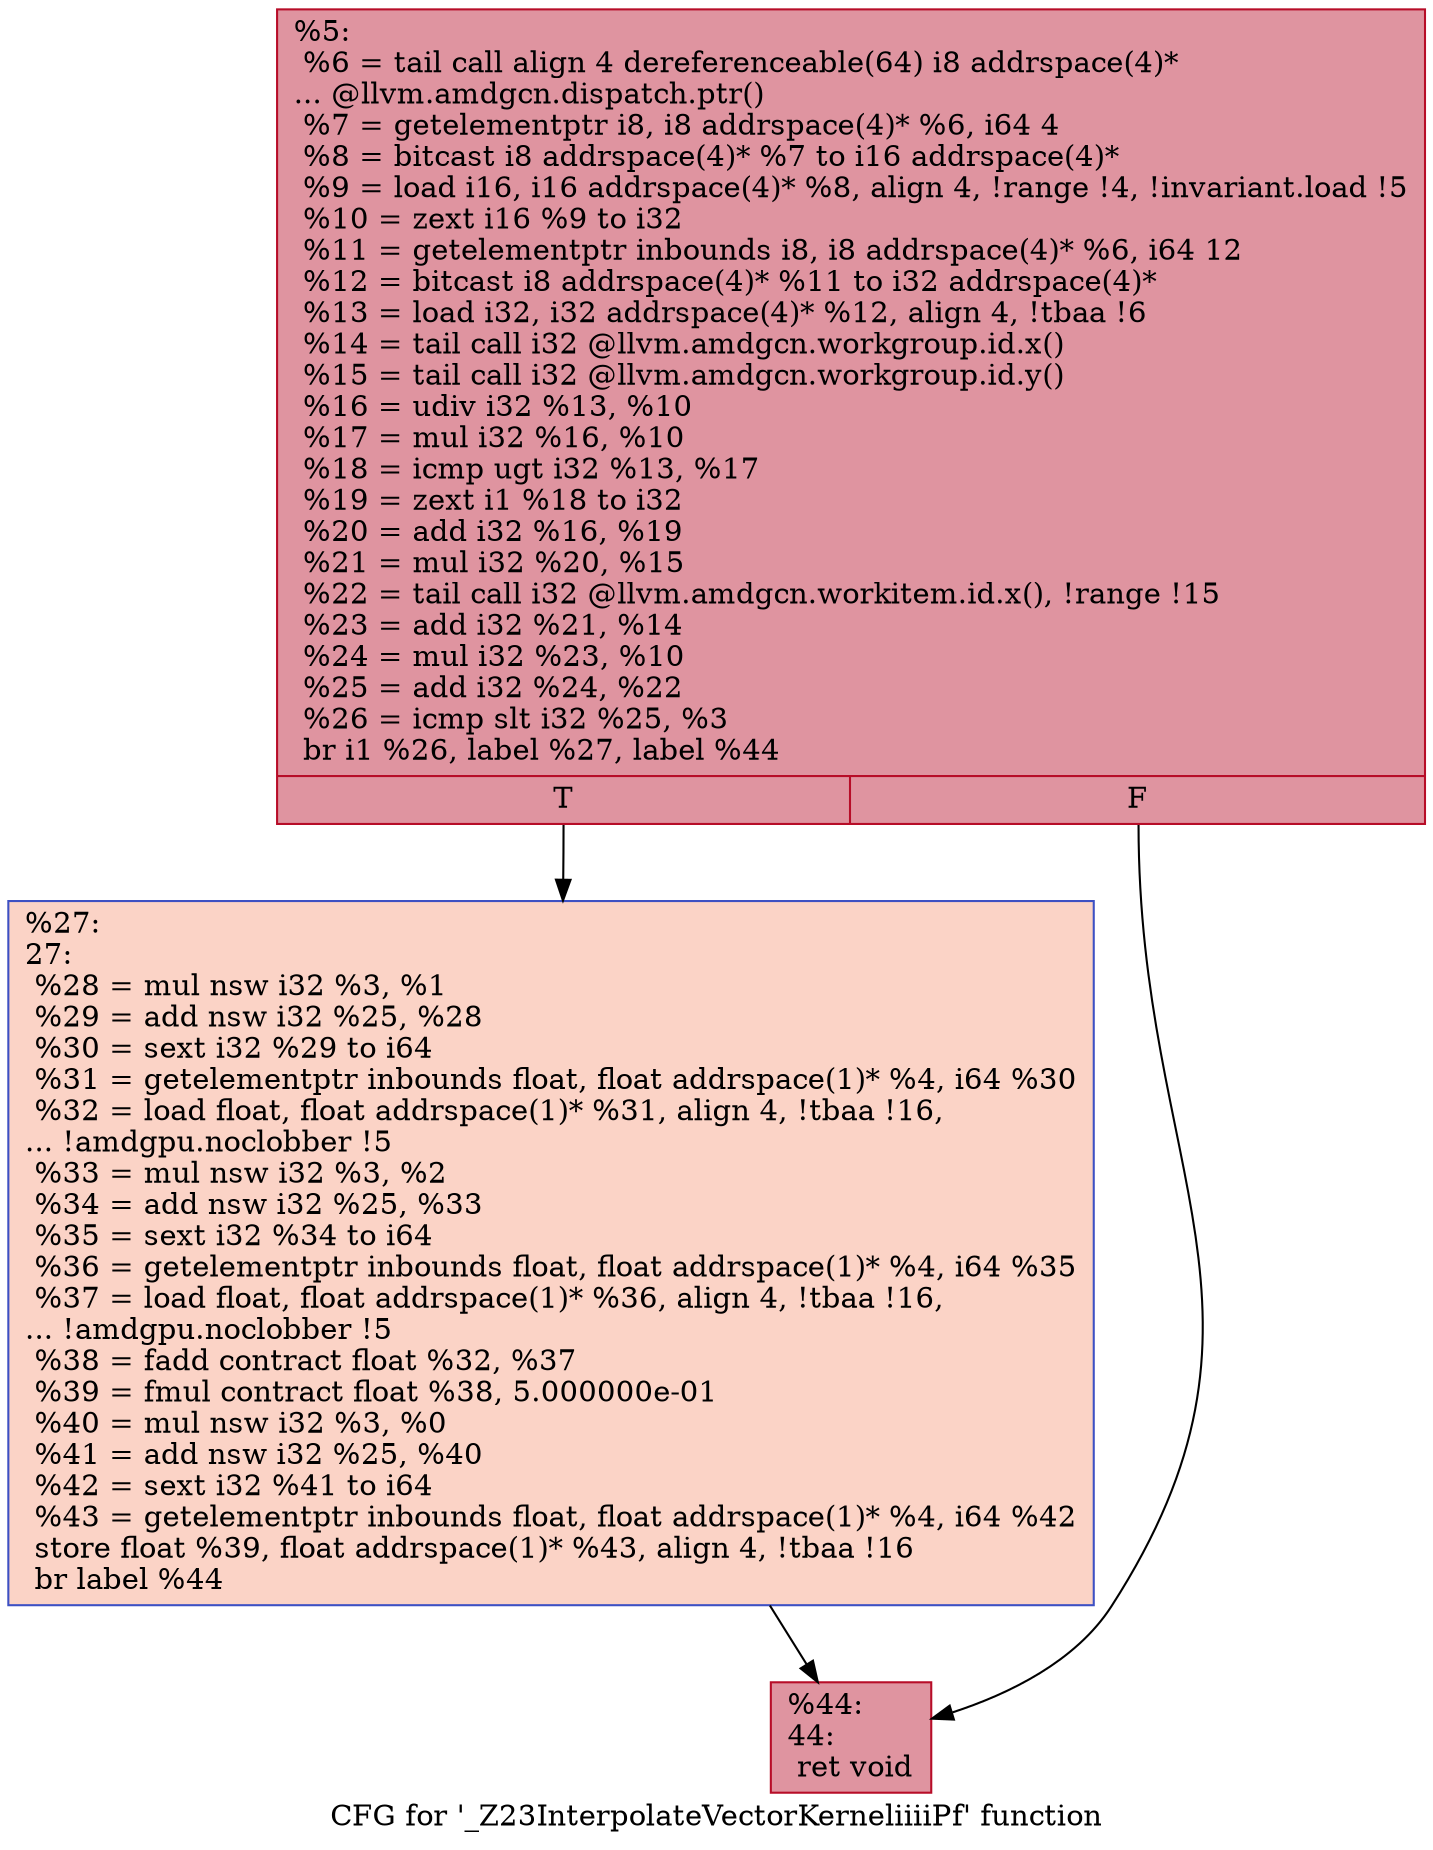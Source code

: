 digraph "CFG for '_Z23InterpolateVectorKerneliiiiPf' function" {
	label="CFG for '_Z23InterpolateVectorKerneliiiiPf' function";

	Node0x5ed3600 [shape=record,color="#b70d28ff", style=filled, fillcolor="#b70d2870",label="{%5:\l  %6 = tail call align 4 dereferenceable(64) i8 addrspace(4)*\l... @llvm.amdgcn.dispatch.ptr()\l  %7 = getelementptr i8, i8 addrspace(4)* %6, i64 4\l  %8 = bitcast i8 addrspace(4)* %7 to i16 addrspace(4)*\l  %9 = load i16, i16 addrspace(4)* %8, align 4, !range !4, !invariant.load !5\l  %10 = zext i16 %9 to i32\l  %11 = getelementptr inbounds i8, i8 addrspace(4)* %6, i64 12\l  %12 = bitcast i8 addrspace(4)* %11 to i32 addrspace(4)*\l  %13 = load i32, i32 addrspace(4)* %12, align 4, !tbaa !6\l  %14 = tail call i32 @llvm.amdgcn.workgroup.id.x()\l  %15 = tail call i32 @llvm.amdgcn.workgroup.id.y()\l  %16 = udiv i32 %13, %10\l  %17 = mul i32 %16, %10\l  %18 = icmp ugt i32 %13, %17\l  %19 = zext i1 %18 to i32\l  %20 = add i32 %16, %19\l  %21 = mul i32 %20, %15\l  %22 = tail call i32 @llvm.amdgcn.workitem.id.x(), !range !15\l  %23 = add i32 %21, %14\l  %24 = mul i32 %23, %10\l  %25 = add i32 %24, %22\l  %26 = icmp slt i32 %25, %3\l  br i1 %26, label %27, label %44\l|{<s0>T|<s1>F}}"];
	Node0x5ed3600:s0 -> Node0x5ed5e20;
	Node0x5ed3600:s1 -> Node0x5ed5eb0;
	Node0x5ed5e20 [shape=record,color="#3d50c3ff", style=filled, fillcolor="#f59c7d70",label="{%27:\l27:                                               \l  %28 = mul nsw i32 %3, %1\l  %29 = add nsw i32 %25, %28\l  %30 = sext i32 %29 to i64\l  %31 = getelementptr inbounds float, float addrspace(1)* %4, i64 %30\l  %32 = load float, float addrspace(1)* %31, align 4, !tbaa !16,\l... !amdgpu.noclobber !5\l  %33 = mul nsw i32 %3, %2\l  %34 = add nsw i32 %25, %33\l  %35 = sext i32 %34 to i64\l  %36 = getelementptr inbounds float, float addrspace(1)* %4, i64 %35\l  %37 = load float, float addrspace(1)* %36, align 4, !tbaa !16,\l... !amdgpu.noclobber !5\l  %38 = fadd contract float %32, %37\l  %39 = fmul contract float %38, 5.000000e-01\l  %40 = mul nsw i32 %3, %0\l  %41 = add nsw i32 %25, %40\l  %42 = sext i32 %41 to i64\l  %43 = getelementptr inbounds float, float addrspace(1)* %4, i64 %42\l  store float %39, float addrspace(1)* %43, align 4, !tbaa !16\l  br label %44\l}"];
	Node0x5ed5e20 -> Node0x5ed5eb0;
	Node0x5ed5eb0 [shape=record,color="#b70d28ff", style=filled, fillcolor="#b70d2870",label="{%44:\l44:                                               \l  ret void\l}"];
}
